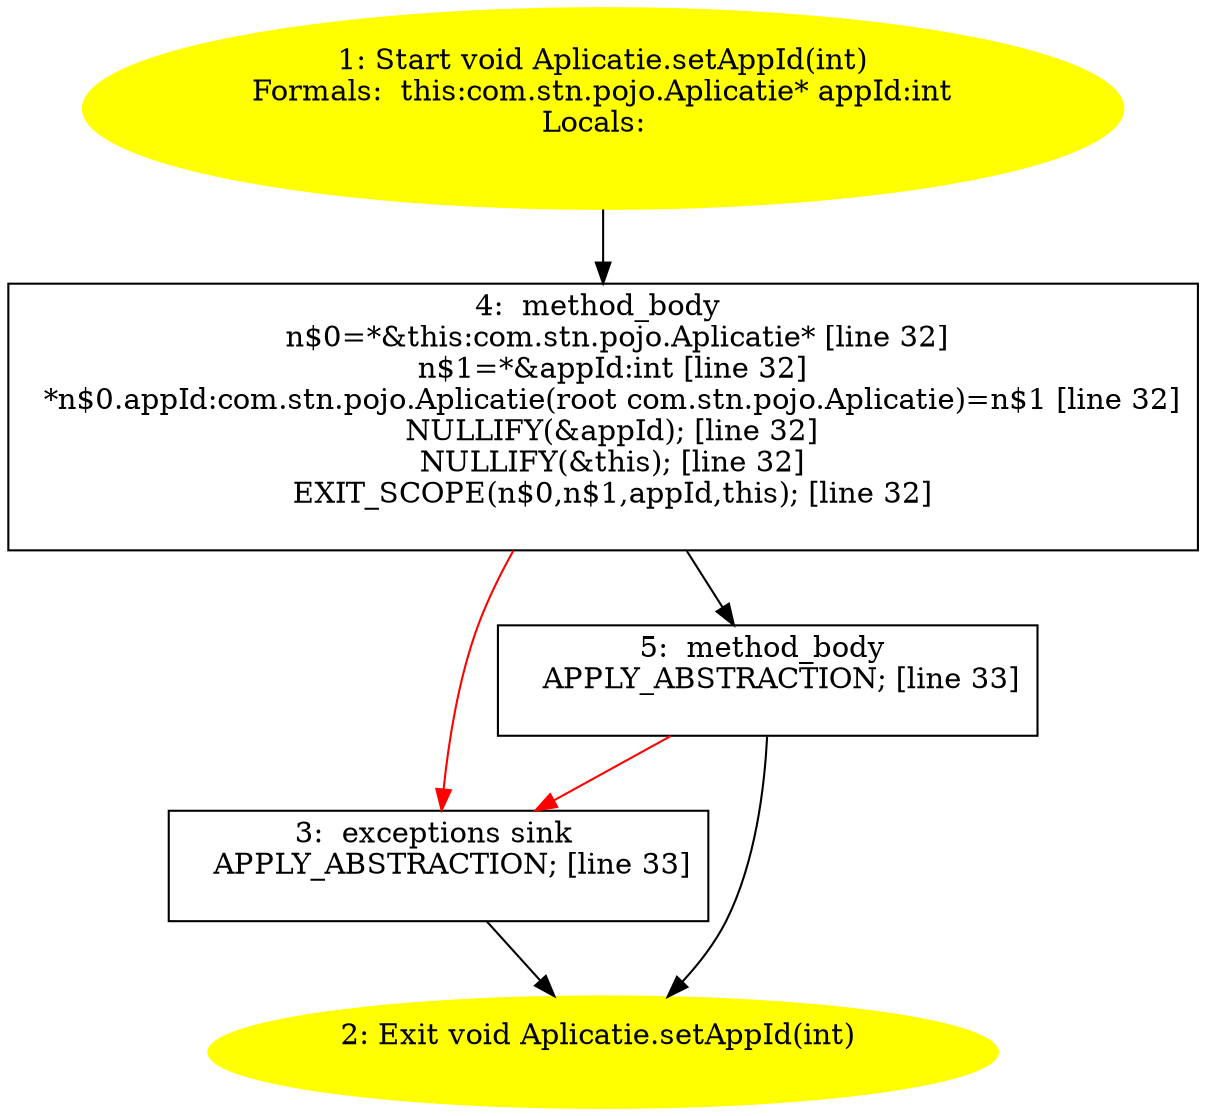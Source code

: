/* @generated */
digraph cfg {
"com.stn.pojo.Aplicatie.setAppId(int):void.5b513b3adff2d13a3374bc656c673f74_1" [label="1: Start void Aplicatie.setAppId(int)\nFormals:  this:com.stn.pojo.Aplicatie* appId:int\nLocals:  \n  " color=yellow style=filled]
	

	 "com.stn.pojo.Aplicatie.setAppId(int):void.5b513b3adff2d13a3374bc656c673f74_1" -> "com.stn.pojo.Aplicatie.setAppId(int):void.5b513b3adff2d13a3374bc656c673f74_4" ;
"com.stn.pojo.Aplicatie.setAppId(int):void.5b513b3adff2d13a3374bc656c673f74_2" [label="2: Exit void Aplicatie.setAppId(int) \n  " color=yellow style=filled]
	

"com.stn.pojo.Aplicatie.setAppId(int):void.5b513b3adff2d13a3374bc656c673f74_3" [label="3:  exceptions sink \n   APPLY_ABSTRACTION; [line 33]\n " shape="box"]
	

	 "com.stn.pojo.Aplicatie.setAppId(int):void.5b513b3adff2d13a3374bc656c673f74_3" -> "com.stn.pojo.Aplicatie.setAppId(int):void.5b513b3adff2d13a3374bc656c673f74_2" ;
"com.stn.pojo.Aplicatie.setAppId(int):void.5b513b3adff2d13a3374bc656c673f74_4" [label="4:  method_body \n   n$0=*&this:com.stn.pojo.Aplicatie* [line 32]\n  n$1=*&appId:int [line 32]\n  *n$0.appId:com.stn.pojo.Aplicatie(root com.stn.pojo.Aplicatie)=n$1 [line 32]\n  NULLIFY(&appId); [line 32]\n  NULLIFY(&this); [line 32]\n  EXIT_SCOPE(n$0,n$1,appId,this); [line 32]\n " shape="box"]
	

	 "com.stn.pojo.Aplicatie.setAppId(int):void.5b513b3adff2d13a3374bc656c673f74_4" -> "com.stn.pojo.Aplicatie.setAppId(int):void.5b513b3adff2d13a3374bc656c673f74_5" ;
	 "com.stn.pojo.Aplicatie.setAppId(int):void.5b513b3adff2d13a3374bc656c673f74_4" -> "com.stn.pojo.Aplicatie.setAppId(int):void.5b513b3adff2d13a3374bc656c673f74_3" [color="red" ];
"com.stn.pojo.Aplicatie.setAppId(int):void.5b513b3adff2d13a3374bc656c673f74_5" [label="5:  method_body \n   APPLY_ABSTRACTION; [line 33]\n " shape="box"]
	

	 "com.stn.pojo.Aplicatie.setAppId(int):void.5b513b3adff2d13a3374bc656c673f74_5" -> "com.stn.pojo.Aplicatie.setAppId(int):void.5b513b3adff2d13a3374bc656c673f74_2" ;
	 "com.stn.pojo.Aplicatie.setAppId(int):void.5b513b3adff2d13a3374bc656c673f74_5" -> "com.stn.pojo.Aplicatie.setAppId(int):void.5b513b3adff2d13a3374bc656c673f74_3" [color="red" ];
}
